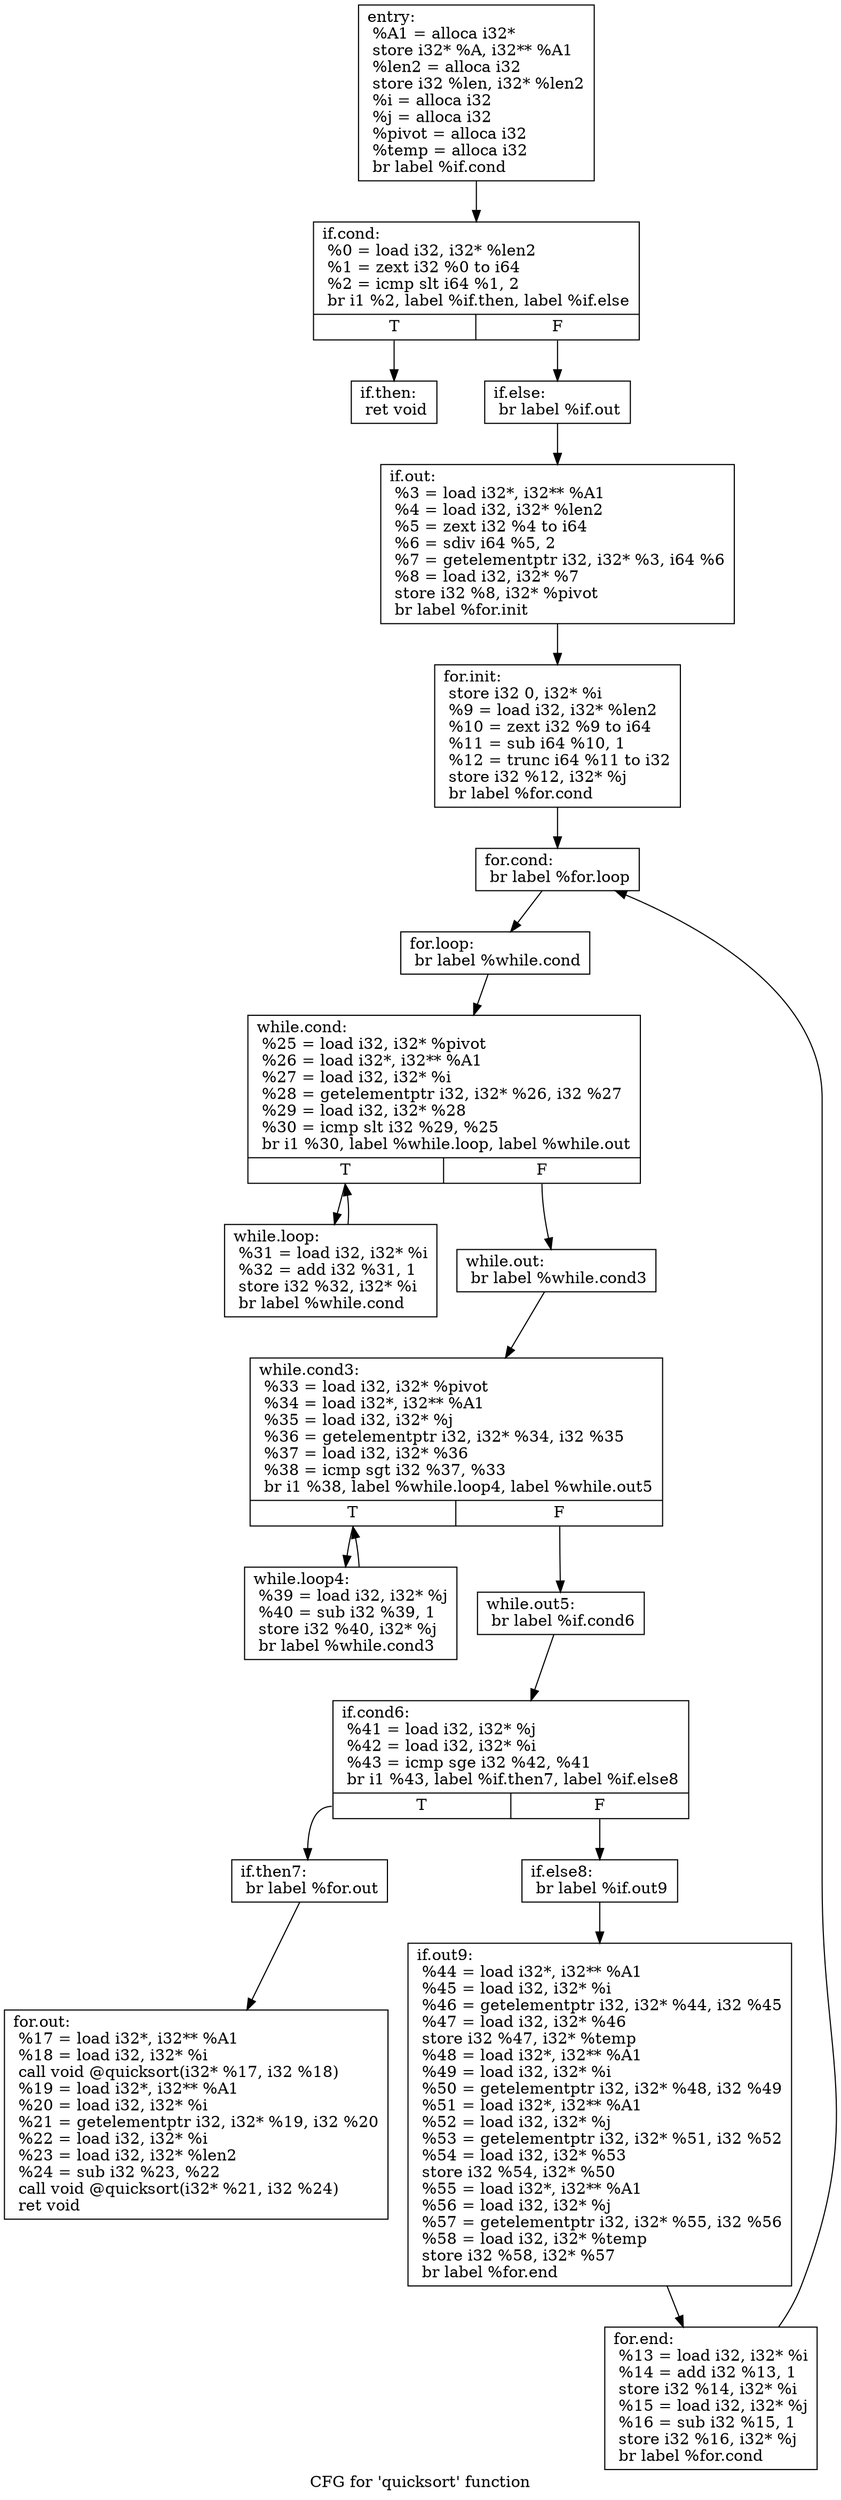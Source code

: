 digraph "CFG for 'quicksort' function" {
	label="CFG for 'quicksort' function";

	Node0x11cb290 [shape=record,label="{entry:\l  %A1 = alloca i32*\l  store i32* %A, i32** %A1\l  %len2 = alloca i32\l  store i32 %len, i32* %len2\l  %i = alloca i32\l  %j = alloca i32\l  %pivot = alloca i32\l  %temp = alloca i32\l  br label %if.cond\l}"];
	Node0x11cb290 -> Node0x11cbd20;
	Node0x11cbd20 [shape=record,label="{if.cond:                                          \l  %0 = load i32, i32* %len2\l  %1 = zext i32 %0 to i64\l  %2 = icmp slt i64 %1, 2\l  br i1 %2, label %if.then, label %if.else\l|{<s0>T|<s1>F}}"];
	Node0x11cbd20:s0 -> Node0x11cbfc0;
	Node0x11cbd20:s1 -> Node0x11cc070;
	Node0x11cbfc0 [shape=record,label="{if.then:                                          \l  ret void\l}"];
	Node0x11cc070 [shape=record,label="{if.else:                                          \l  br label %if.out\l}"];
	Node0x11cc070 -> Node0x11cc160;
	Node0x11cc160 [shape=record,label="{if.out:                                           \l  %3 = load i32*, i32** %A1\l  %4 = load i32, i32* %len2\l  %5 = zext i32 %4 to i64\l  %6 = sdiv i64 %5, 2\l  %7 = getelementptr i32, i32* %3, i64 %6\l  %8 = load i32, i32* %7\l  store i32 %8, i32* %pivot\l  br label %for.init\l}"];
	Node0x11cc160 -> Node0x11cc3d0;
	Node0x11cc3d0 [shape=record,label="{for.init:                                         \l  store i32 0, i32* %i\l  %9 = load i32, i32* %len2\l  %10 = zext i32 %9 to i64\l  %11 = sub i64 %10, 1\l  %12 = trunc i64 %11 to i32\l  store i32 %12, i32* %j\l  br label %for.cond\l}"];
	Node0x11cc3d0 -> Node0x11cc9a0;
	Node0x11cc9a0 [shape=record,label="{for.cond:                                         \l  br label %for.loop\l}"];
	Node0x11cc9a0 -> Node0x11ccae0;
	Node0x11ccae0 [shape=record,label="{for.loop:                                         \l  br label %while.cond\l}"];
	Node0x11ccae0 -> Node0x11ccbc0;
	Node0x11ccca0 [shape=record,label="{for.end:                                          \l  %13 = load i32, i32* %i\l  %14 = add i32 %13, 1\l  store i32 %14, i32* %i\l  %15 = load i32, i32* %j\l  %16 = sub i32 %15, 1\l  store i32 %16, i32* %j\l  br label %for.cond\l}"];
	Node0x11ccca0 -> Node0x11cc9a0;
	Node0x11cd010 [shape=record,label="{for.out:                                          \l  %17 = load i32*, i32** %A1\l  %18 = load i32, i32* %i\l  call void @quicksort(i32* %17, i32 %18)\l  %19 = load i32*, i32** %A1\l  %20 = load i32, i32* %i\l  %21 = getelementptr i32, i32* %19, i32 %20\l  %22 = load i32, i32* %i\l  %23 = load i32, i32* %len2\l  %24 = sub i32 %23, %22\l  call void @quicksort(i32* %21, i32 %24)\l  ret void\l}"];
	Node0x11ccbc0 [shape=record,label="{while.cond:                                       \l  %25 = load i32, i32* %pivot\l  %26 = load i32*, i32** %A1\l  %27 = load i32, i32* %i\l  %28 = getelementptr i32, i32* %26, i32 %27\l  %29 = load i32, i32* %28\l  %30 = icmp slt i32 %29, %25\l  br i1 %30, label %while.loop, label %while.out\l|{<s0>T|<s1>F}}"];
	Node0x11ccbc0:s0 -> Node0x11cd820;
	Node0x11ccbc0:s1 -> Node0x11cd900;
	Node0x11cd820 [shape=record,label="{while.loop:                                       \l  %31 = load i32, i32* %i\l  %32 = add i32 %31, 1\l  store i32 %32, i32* %i\l  br label %while.cond\l}"];
	Node0x11cd820 -> Node0x11ccbc0;
	Node0x11cd900 [shape=record,label="{while.out:                                        \l  br label %while.cond3\l}"];
	Node0x11cd900 -> Node0x11cdd40;
	Node0x11cdd40 [shape=record,label="{while.cond3:                                      \l  %33 = load i32, i32* %pivot\l  %34 = load i32*, i32** %A1\l  %35 = load i32, i32* %j\l  %36 = getelementptr i32, i32* %34, i32 %35\l  %37 = load i32, i32* %36\l  %38 = icmp sgt i32 %37, %33\l  br i1 %38, label %while.loop4, label %while.out5\l|{<s0>T|<s1>F}}"];
	Node0x11cdd40:s0 -> Node0x11ce030;
	Node0x11cdd40:s1 -> Node0x11ce110;
	Node0x11ce030 [shape=record,label="{while.loop4:                                      \l  %39 = load i32, i32* %j\l  %40 = sub i32 %39, 1\l  store i32 %40, i32* %j\l  br label %while.cond3\l}"];
	Node0x11ce030 -> Node0x11cdd40;
	Node0x11ce110 [shape=record,label="{while.out5:                                       \l  br label %if.cond6\l}"];
	Node0x11ce110 -> Node0x11ce340;
	Node0x11ce340 [shape=record,label="{if.cond6:                                         \l  %41 = load i32, i32* %j\l  %42 = load i32, i32* %i\l  %43 = icmp sge i32 %42, %41\l  br i1 %43, label %if.then7, label %if.else8\l|{<s0>T|<s1>F}}"];
	Node0x11ce340:s0 -> Node0x11ce810;
	Node0x11ce340:s1 -> Node0x11ce8f0;
	Node0x11ce810 [shape=record,label="{if.then7:                                         \l  br label %for.out\l}"];
	Node0x11ce810 -> Node0x11cd010;
	Node0x11ce8f0 [shape=record,label="{if.else8:                                         \l  br label %if.out9\l}"];
	Node0x11ce8f0 -> Node0x11cea60;
	Node0x11cea60 [shape=record,label="{if.out9:                                          \l  %44 = load i32*, i32** %A1\l  %45 = load i32, i32* %i\l  %46 = getelementptr i32, i32* %44, i32 %45\l  %47 = load i32, i32* %46\l  store i32 %47, i32* %temp\l  %48 = load i32*, i32** %A1\l  %49 = load i32, i32* %i\l  %50 = getelementptr i32, i32* %48, i32 %49\l  %51 = load i32*, i32** %A1\l  %52 = load i32, i32* %j\l  %53 = getelementptr i32, i32* %51, i32 %52\l  %54 = load i32, i32* %53\l  store i32 %54, i32* %50\l  %55 = load i32*, i32** %A1\l  %56 = load i32, i32* %j\l  %57 = getelementptr i32, i32* %55, i32 %56\l  %58 = load i32, i32* %temp\l  store i32 %58, i32* %57\l  br label %for.end\l}"];
	Node0x11cea60 -> Node0x11ccca0;
}
